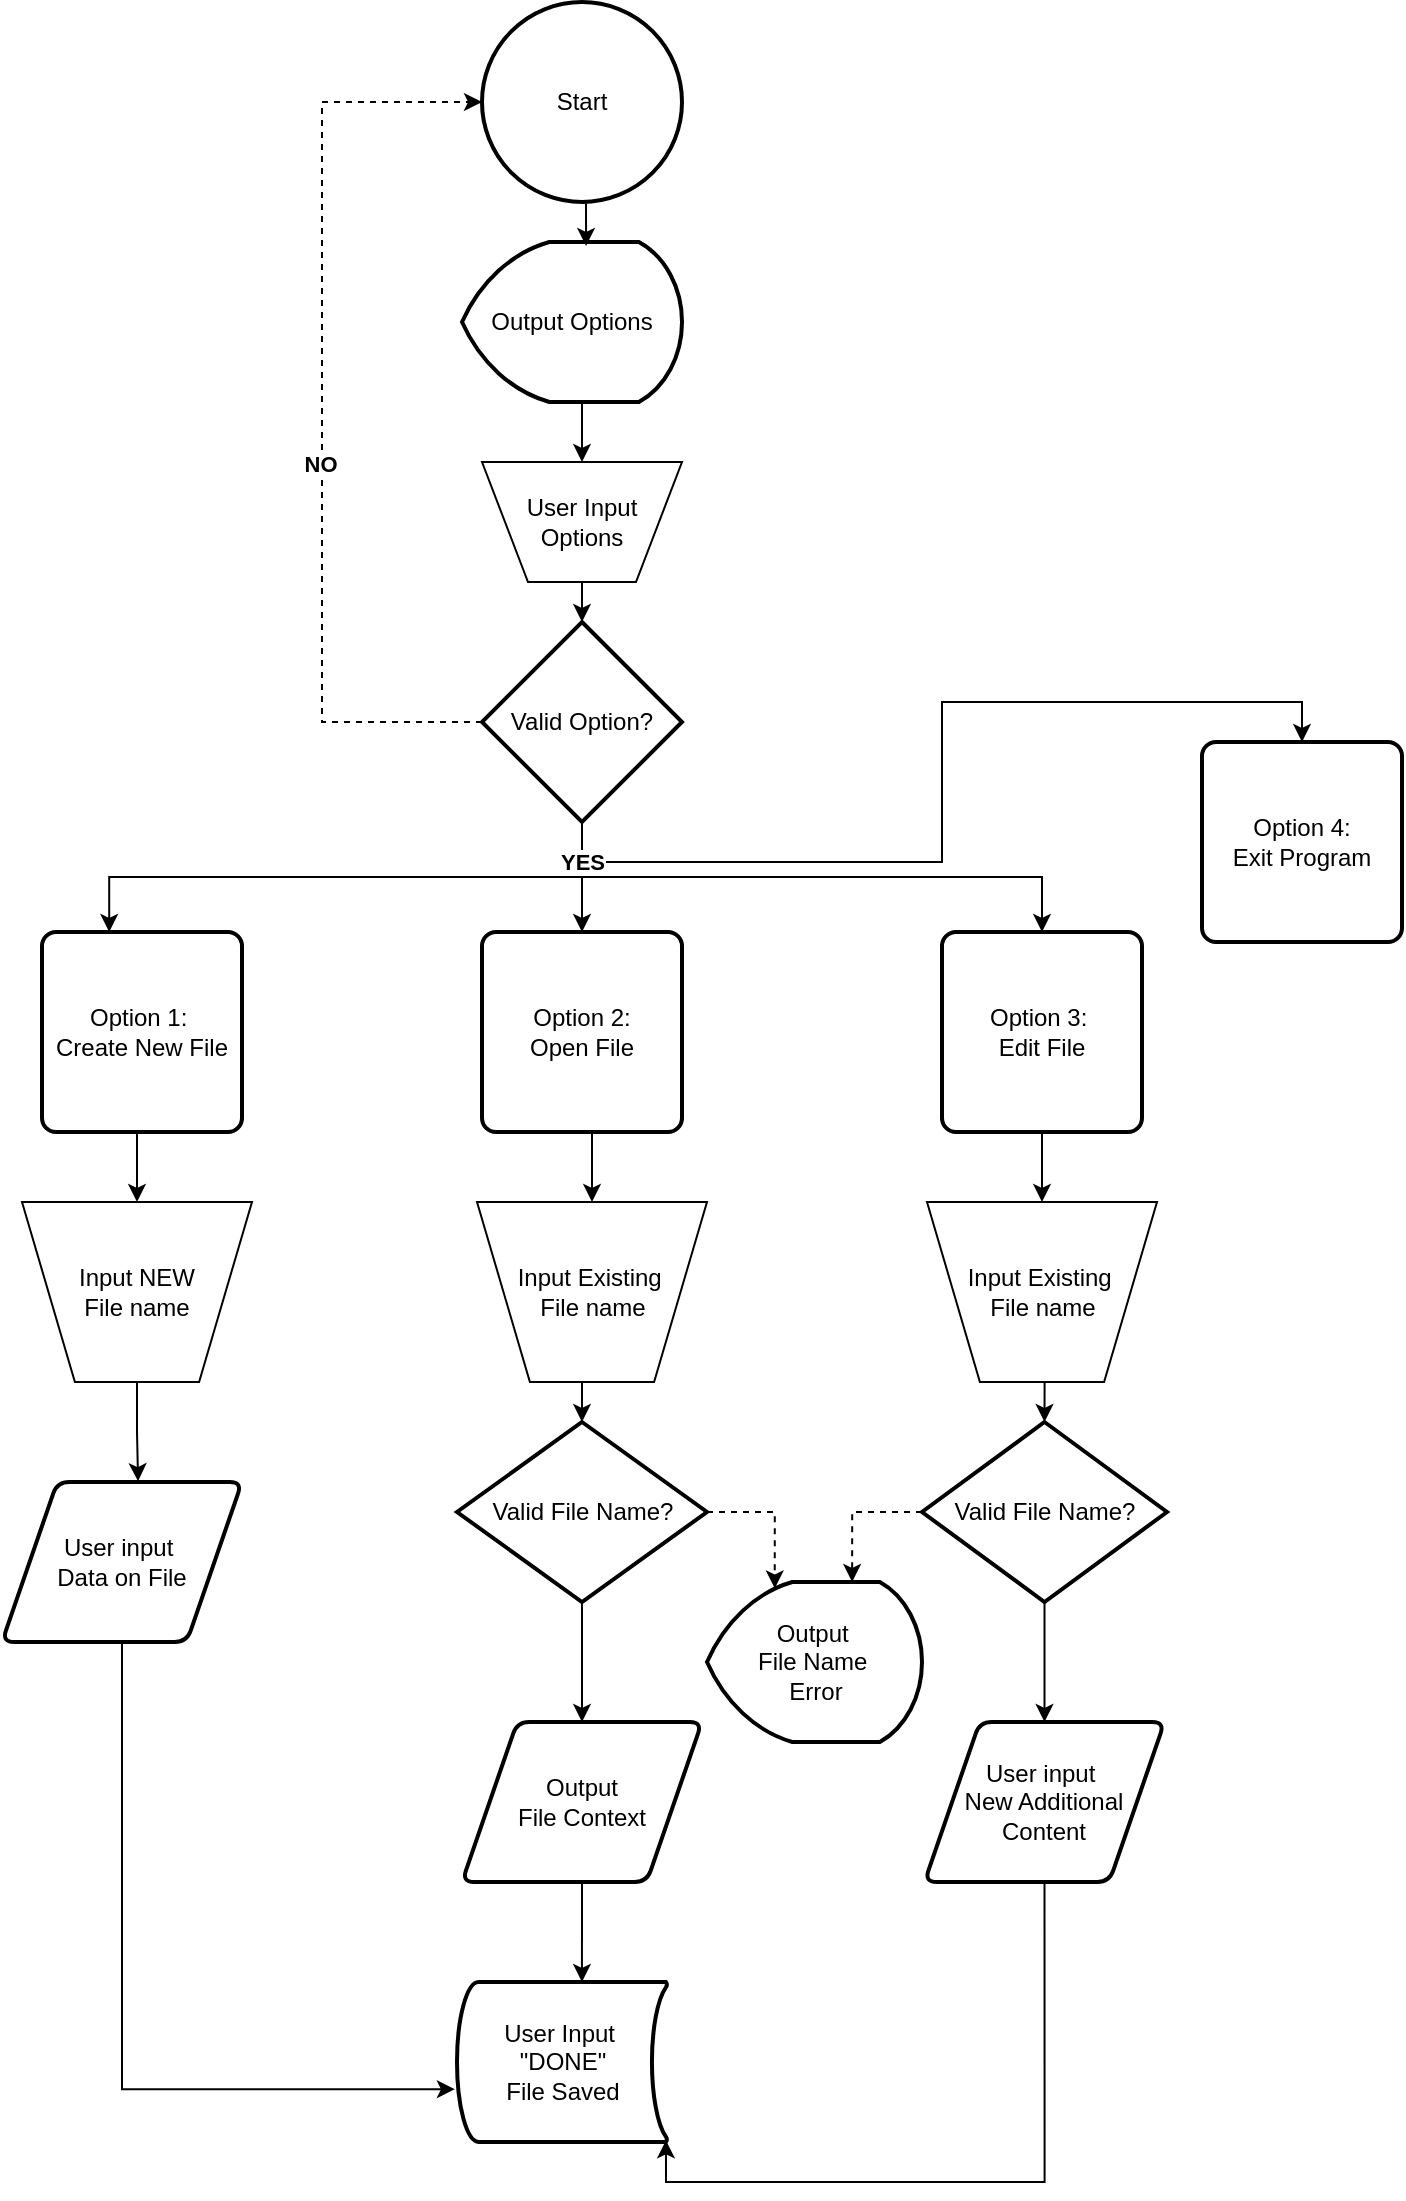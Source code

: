 <mxfile version="26.1.3">
  <diagram id="C5RBs43oDa-KdzZeNtuy" name="Page-1">
    <mxGraphModel dx="1042" dy="565" grid="1" gridSize="10" guides="1" tooltips="1" connect="1" arrows="1" fold="1" page="1" pageScale="1" pageWidth="827" pageHeight="1169" math="0" shadow="0">
      <root>
        <mxCell id="WIyWlLk6GJQsqaUBKTNV-0" />
        <mxCell id="WIyWlLk6GJQsqaUBKTNV-1" parent="WIyWlLk6GJQsqaUBKTNV-0" />
        <mxCell id="DCcVDFWdEJBWvEa12kOU-0" value="Start" style="strokeWidth=2;html=1;shape=mxgraph.flowchart.start_2;whiteSpace=wrap;" vertex="1" parent="WIyWlLk6GJQsqaUBKTNV-1">
          <mxGeometry x="350" y="20" width="100" height="100" as="geometry" />
        </mxCell>
        <mxCell id="DCcVDFWdEJBWvEa12kOU-16" style="edgeStyle=orthogonalEdgeStyle;rounded=0;orthogonalLoop=1;jettySize=auto;html=1;exitX=0.5;exitY=1;exitDx=0;exitDy=0;exitPerimeter=0;entryX=0.5;entryY=0;entryDx=0;entryDy=0;" edge="1" parent="WIyWlLk6GJQsqaUBKTNV-1" source="DCcVDFWdEJBWvEa12kOU-1" target="DCcVDFWdEJBWvEa12kOU-2">
          <mxGeometry relative="1" as="geometry" />
        </mxCell>
        <mxCell id="DCcVDFWdEJBWvEa12kOU-1" value="Output Options" style="strokeWidth=2;html=1;shape=mxgraph.flowchart.display;whiteSpace=wrap;" vertex="1" parent="WIyWlLk6GJQsqaUBKTNV-1">
          <mxGeometry x="340" y="140" width="110" height="80" as="geometry" />
        </mxCell>
        <mxCell id="DCcVDFWdEJBWvEa12kOU-2" value="User Input Options" style="verticalLabelPosition=middle;verticalAlign=middle;html=1;shape=trapezoid;perimeter=trapezoidPerimeter;whiteSpace=wrap;size=0.23;arcSize=10;flipV=1;labelPosition=center;align=center;" vertex="1" parent="WIyWlLk6GJQsqaUBKTNV-1">
          <mxGeometry x="350" y="250" width="100" height="60" as="geometry" />
        </mxCell>
        <mxCell id="DCcVDFWdEJBWvEa12kOU-12" style="edgeStyle=orthogonalEdgeStyle;rounded=0;orthogonalLoop=1;jettySize=auto;html=1;exitX=0.5;exitY=1;exitDx=0;exitDy=0;exitPerimeter=0;entryX=0.5;entryY=0;entryDx=0;entryDy=0;" edge="1" parent="WIyWlLk6GJQsqaUBKTNV-1" source="DCcVDFWdEJBWvEa12kOU-3" target="DCcVDFWdEJBWvEa12kOU-7">
          <mxGeometry relative="1" as="geometry" />
        </mxCell>
        <mxCell id="DCcVDFWdEJBWvEa12kOU-13" style="edgeStyle=orthogonalEdgeStyle;rounded=0;orthogonalLoop=1;jettySize=auto;html=1;exitX=0.5;exitY=1;exitDx=0;exitDy=0;exitPerimeter=0;entryX=0.5;entryY=0;entryDx=0;entryDy=0;" edge="1" parent="WIyWlLk6GJQsqaUBKTNV-1" source="DCcVDFWdEJBWvEa12kOU-3" target="DCcVDFWdEJBWvEa12kOU-8">
          <mxGeometry relative="1" as="geometry" />
        </mxCell>
        <mxCell id="DCcVDFWdEJBWvEa12kOU-32" style="edgeStyle=orthogonalEdgeStyle;rounded=0;orthogonalLoop=1;jettySize=auto;html=1;exitX=0.5;exitY=1;exitDx=0;exitDy=0;exitPerimeter=0;entryX=0.5;entryY=0;entryDx=0;entryDy=0;" edge="1" parent="WIyWlLk6GJQsqaUBKTNV-1" source="DCcVDFWdEJBWvEa12kOU-3" target="DCcVDFWdEJBWvEa12kOU-31">
          <mxGeometry relative="1" as="geometry" />
        </mxCell>
        <mxCell id="DCcVDFWdEJBWvEa12kOU-3" value="Valid Option?" style="strokeWidth=2;html=1;shape=mxgraph.flowchart.decision;whiteSpace=wrap;" vertex="1" parent="WIyWlLk6GJQsqaUBKTNV-1">
          <mxGeometry x="350" y="330" width="100" height="100" as="geometry" />
        </mxCell>
        <mxCell id="DCcVDFWdEJBWvEa12kOU-4" style="edgeStyle=orthogonalEdgeStyle;rounded=0;orthogonalLoop=1;jettySize=auto;html=1;exitX=0;exitY=0.5;exitDx=0;exitDy=0;exitPerimeter=0;entryX=0;entryY=0.5;entryDx=0;entryDy=0;entryPerimeter=0;dashed=1;" edge="1" parent="WIyWlLk6GJQsqaUBKTNV-1" source="DCcVDFWdEJBWvEa12kOU-3" target="DCcVDFWdEJBWvEa12kOU-0">
          <mxGeometry relative="1" as="geometry">
            <Array as="points">
              <mxPoint x="270" y="380" />
              <mxPoint x="270" y="70" />
            </Array>
          </mxGeometry>
        </mxCell>
        <mxCell id="DCcVDFWdEJBWvEa12kOU-5" value="NO" style="edgeLabel;html=1;align=center;verticalAlign=middle;resizable=0;points=[];fontStyle=1" vertex="1" connectable="0" parent="DCcVDFWdEJBWvEa12kOU-4">
          <mxGeometry x="0.16" y="1" relative="1" as="geometry">
            <mxPoint y="63" as="offset" />
          </mxGeometry>
        </mxCell>
        <mxCell id="DCcVDFWdEJBWvEa12kOU-33" style="edgeStyle=orthogonalEdgeStyle;rounded=0;orthogonalLoop=1;jettySize=auto;html=1;exitX=0.5;exitY=1;exitDx=0;exitDy=0;entryX=0.5;entryY=0;entryDx=0;entryDy=0;" edge="1" parent="WIyWlLk6GJQsqaUBKTNV-1" source="DCcVDFWdEJBWvEa12kOU-6" target="DCcVDFWdEJBWvEa12kOU-21">
          <mxGeometry relative="1" as="geometry" />
        </mxCell>
        <mxCell id="DCcVDFWdEJBWvEa12kOU-6" value="Option 1:&amp;nbsp;&lt;div&gt;Create New File&lt;/div&gt;" style="rounded=1;whiteSpace=wrap;html=1;absoluteArcSize=1;arcSize=14;strokeWidth=2;" vertex="1" parent="WIyWlLk6GJQsqaUBKTNV-1">
          <mxGeometry x="130" y="485" width="100" height="100" as="geometry" />
        </mxCell>
        <mxCell id="DCcVDFWdEJBWvEa12kOU-34" style="edgeStyle=orthogonalEdgeStyle;rounded=0;orthogonalLoop=1;jettySize=auto;html=1;exitX=0.5;exitY=1;exitDx=0;exitDy=0;entryX=0.5;entryY=0;entryDx=0;entryDy=0;" edge="1" parent="WIyWlLk6GJQsqaUBKTNV-1" source="DCcVDFWdEJBWvEa12kOU-7" target="DCcVDFWdEJBWvEa12kOU-23">
          <mxGeometry relative="1" as="geometry" />
        </mxCell>
        <mxCell id="DCcVDFWdEJBWvEa12kOU-7" value="Option 2:&lt;div&gt;Open File&lt;/div&gt;" style="rounded=1;whiteSpace=wrap;html=1;absoluteArcSize=1;arcSize=14;strokeWidth=2;" vertex="1" parent="WIyWlLk6GJQsqaUBKTNV-1">
          <mxGeometry x="350" y="485" width="100" height="100" as="geometry" />
        </mxCell>
        <mxCell id="DCcVDFWdEJBWvEa12kOU-35" style="edgeStyle=orthogonalEdgeStyle;rounded=0;orthogonalLoop=1;jettySize=auto;html=1;exitX=0.5;exitY=1;exitDx=0;exitDy=0;entryX=0.5;entryY=0;entryDx=0;entryDy=0;" edge="1" parent="WIyWlLk6GJQsqaUBKTNV-1" source="DCcVDFWdEJBWvEa12kOU-8" target="DCcVDFWdEJBWvEa12kOU-27">
          <mxGeometry relative="1" as="geometry" />
        </mxCell>
        <mxCell id="DCcVDFWdEJBWvEa12kOU-8" value="Option 3:&amp;nbsp;&lt;div&gt;Edit File&lt;/div&gt;" style="rounded=1;whiteSpace=wrap;html=1;absoluteArcSize=1;arcSize=14;strokeWidth=2;" vertex="1" parent="WIyWlLk6GJQsqaUBKTNV-1">
          <mxGeometry x="580" y="485" width="100" height="100" as="geometry" />
        </mxCell>
        <mxCell id="DCcVDFWdEJBWvEa12kOU-10" style="edgeStyle=orthogonalEdgeStyle;rounded=0;orthogonalLoop=1;jettySize=auto;html=1;exitX=0.5;exitY=1;exitDx=0;exitDy=0;exitPerimeter=0;entryX=0.336;entryY=0;entryDx=0;entryDy=0;entryPerimeter=0;" edge="1" parent="WIyWlLk6GJQsqaUBKTNV-1" source="DCcVDFWdEJBWvEa12kOU-3" target="DCcVDFWdEJBWvEa12kOU-6">
          <mxGeometry relative="1" as="geometry" />
        </mxCell>
        <mxCell id="DCcVDFWdEJBWvEa12kOU-14" value="YES" style="edgeLabel;html=1;align=center;verticalAlign=middle;resizable=0;points=[];fontStyle=1" vertex="1" connectable="0" parent="DCcVDFWdEJBWvEa12kOU-10">
          <mxGeometry x="-0.869" y="3" relative="1" as="geometry">
            <mxPoint x="-3" y="1" as="offset" />
          </mxGeometry>
        </mxCell>
        <mxCell id="DCcVDFWdEJBWvEa12kOU-15" style="edgeStyle=orthogonalEdgeStyle;rounded=0;orthogonalLoop=1;jettySize=auto;html=1;exitX=0.5;exitY=1;exitDx=0;exitDy=0;exitPerimeter=0;entryX=0.564;entryY=0.025;entryDx=0;entryDy=0;entryPerimeter=0;" edge="1" parent="WIyWlLk6GJQsqaUBKTNV-1" source="DCcVDFWdEJBWvEa12kOU-0" target="DCcVDFWdEJBWvEa12kOU-1">
          <mxGeometry relative="1" as="geometry" />
        </mxCell>
        <mxCell id="DCcVDFWdEJBWvEa12kOU-17" style="edgeStyle=orthogonalEdgeStyle;rounded=0;orthogonalLoop=1;jettySize=auto;html=1;exitX=0.5;exitY=1;exitDx=0;exitDy=0;entryX=0.5;entryY=0;entryDx=0;entryDy=0;entryPerimeter=0;" edge="1" parent="WIyWlLk6GJQsqaUBKTNV-1" source="DCcVDFWdEJBWvEa12kOU-2" target="DCcVDFWdEJBWvEa12kOU-3">
          <mxGeometry relative="1" as="geometry" />
        </mxCell>
        <mxCell id="DCcVDFWdEJBWvEa12kOU-19" value="User input&amp;nbsp;&lt;div&gt;Data on File&lt;/div&gt;" style="shape=parallelogram;html=1;strokeWidth=2;perimeter=parallelogramPerimeter;whiteSpace=wrap;rounded=1;arcSize=12;size=0.23;" vertex="1" parent="WIyWlLk6GJQsqaUBKTNV-1">
          <mxGeometry x="110" y="760" width="120" height="80" as="geometry" />
        </mxCell>
        <mxCell id="DCcVDFWdEJBWvEa12kOU-21" value="Input NEW&lt;div&gt;File name&lt;/div&gt;" style="verticalLabelPosition=middle;verticalAlign=middle;html=1;shape=trapezoid;perimeter=trapezoidPerimeter;whiteSpace=wrap;size=0.23;arcSize=10;flipV=1;labelPosition=center;align=center;" vertex="1" parent="WIyWlLk6GJQsqaUBKTNV-1">
          <mxGeometry x="120" y="620" width="115" height="90" as="geometry" />
        </mxCell>
        <mxCell id="DCcVDFWdEJBWvEa12kOU-23" value="Input Existing&amp;nbsp;&lt;div&gt;File name&lt;/div&gt;" style="verticalLabelPosition=middle;verticalAlign=middle;html=1;shape=trapezoid;perimeter=trapezoidPerimeter;whiteSpace=wrap;size=0.23;arcSize=10;flipV=1;labelPosition=center;align=center;" vertex="1" parent="WIyWlLk6GJQsqaUBKTNV-1">
          <mxGeometry x="347.5" y="620" width="115" height="90" as="geometry" />
        </mxCell>
        <mxCell id="DCcVDFWdEJBWvEa12kOU-24" value="&lt;div&gt;Output&lt;/div&gt;&lt;div&gt;File Context&lt;/div&gt;" style="shape=parallelogram;html=1;strokeWidth=2;perimeter=parallelogramPerimeter;whiteSpace=wrap;rounded=1;arcSize=12;size=0.23;" vertex="1" parent="WIyWlLk6GJQsqaUBKTNV-1">
          <mxGeometry x="340" y="880" width="120" height="80" as="geometry" />
        </mxCell>
        <mxCell id="DCcVDFWdEJBWvEa12kOU-26" value="User Input&amp;nbsp;&lt;div&gt;&lt;span style=&quot;background-color: transparent; color: light-dark(rgb(0, 0, 0), rgb(255, 255, 255));&quot;&gt;&quot;DONE&quot;&lt;/span&gt;&lt;div&gt;File Saved&lt;/div&gt;&lt;/div&gt;" style="strokeWidth=2;html=1;shape=mxgraph.flowchart.stored_data;whiteSpace=wrap;" vertex="1" parent="WIyWlLk6GJQsqaUBKTNV-1">
          <mxGeometry x="337.5" y="1010" width="105" height="80" as="geometry" />
        </mxCell>
        <mxCell id="DCcVDFWdEJBWvEa12kOU-27" value="Input Existing&amp;nbsp;&lt;div&gt;File name&lt;/div&gt;" style="verticalLabelPosition=middle;verticalAlign=middle;html=1;shape=trapezoid;perimeter=trapezoidPerimeter;whiteSpace=wrap;size=0.23;arcSize=10;flipV=1;labelPosition=center;align=center;" vertex="1" parent="WIyWlLk6GJQsqaUBKTNV-1">
          <mxGeometry x="572.5" y="620" width="115" height="90" as="geometry" />
        </mxCell>
        <mxCell id="DCcVDFWdEJBWvEa12kOU-28" value="&lt;div&gt;&lt;span style=&quot;background-color: transparent; color: light-dark(rgb(0, 0, 0), rgb(255, 255, 255));&quot;&gt;User input&amp;nbsp;&lt;/span&gt;&lt;/div&gt;&lt;div&gt;&lt;span style=&quot;background-color: transparent; color: light-dark(rgb(0, 0, 0), rgb(255, 255, 255));&quot;&gt;New Additional Content&lt;/span&gt;&lt;/div&gt;" style="shape=parallelogram;html=1;strokeWidth=2;perimeter=parallelogramPerimeter;whiteSpace=wrap;rounded=1;arcSize=12;size=0.23;" vertex="1" parent="WIyWlLk6GJQsqaUBKTNV-1">
          <mxGeometry x="571.25" y="880" width="120" height="80" as="geometry" />
        </mxCell>
        <mxCell id="DCcVDFWdEJBWvEa12kOU-31" value="Option 4:&lt;div&gt;Exit Program&lt;/div&gt;" style="rounded=1;whiteSpace=wrap;html=1;absoluteArcSize=1;arcSize=14;strokeWidth=2;" vertex="1" parent="WIyWlLk6GJQsqaUBKTNV-1">
          <mxGeometry x="710" y="390" width="100" height="100" as="geometry" />
        </mxCell>
        <mxCell id="DCcVDFWdEJBWvEa12kOU-58" style="edgeStyle=orthogonalEdgeStyle;rounded=0;orthogonalLoop=1;jettySize=auto;html=1;exitX=0.5;exitY=1;exitDx=0;exitDy=0;exitPerimeter=0;entryX=0.5;entryY=0;entryDx=0;entryDy=0;" edge="1" parent="WIyWlLk6GJQsqaUBKTNV-1" source="DCcVDFWdEJBWvEa12kOU-43" target="DCcVDFWdEJBWvEa12kOU-24">
          <mxGeometry relative="1" as="geometry">
            <mxPoint x="400" y="870" as="targetPoint" />
          </mxGeometry>
        </mxCell>
        <mxCell id="DCcVDFWdEJBWvEa12kOU-43" value="Valid File Name?" style="strokeWidth=2;html=1;shape=mxgraph.flowchart.decision;whiteSpace=wrap;" vertex="1" parent="WIyWlLk6GJQsqaUBKTNV-1">
          <mxGeometry x="337.5" y="730" width="125" height="90" as="geometry" />
        </mxCell>
        <mxCell id="DCcVDFWdEJBWvEa12kOU-45" style="edgeStyle=orthogonalEdgeStyle;rounded=0;orthogonalLoop=1;jettySize=auto;html=1;exitX=0.5;exitY=1;exitDx=0;exitDy=0;entryX=0.5;entryY=0;entryDx=0;entryDy=0;entryPerimeter=0;" edge="1" parent="WIyWlLk6GJQsqaUBKTNV-1" source="DCcVDFWdEJBWvEa12kOU-23" target="DCcVDFWdEJBWvEa12kOU-43">
          <mxGeometry relative="1" as="geometry" />
        </mxCell>
        <mxCell id="DCcVDFWdEJBWvEa12kOU-60" style="edgeStyle=orthogonalEdgeStyle;rounded=0;orthogonalLoop=1;jettySize=auto;html=1;exitX=0.5;exitY=1;exitDx=0;exitDy=0;exitPerimeter=0;" edge="1" parent="WIyWlLk6GJQsqaUBKTNV-1" source="DCcVDFWdEJBWvEa12kOU-56" target="DCcVDFWdEJBWvEa12kOU-28">
          <mxGeometry relative="1" as="geometry" />
        </mxCell>
        <mxCell id="DCcVDFWdEJBWvEa12kOU-56" value="Valid File Name?" style="strokeWidth=2;html=1;shape=mxgraph.flowchart.decision;whiteSpace=wrap;" vertex="1" parent="WIyWlLk6GJQsqaUBKTNV-1">
          <mxGeometry x="570" y="730" width="122.5" height="90" as="geometry" />
        </mxCell>
        <mxCell id="DCcVDFWdEJBWvEa12kOU-65" value="Output&amp;nbsp;&lt;div&gt;File Name&amp;nbsp;&lt;/div&gt;&lt;div&gt;Error&lt;/div&gt;" style="strokeWidth=2;html=1;shape=mxgraph.flowchart.display;whiteSpace=wrap;" vertex="1" parent="WIyWlLk6GJQsqaUBKTNV-1">
          <mxGeometry x="462.5" y="810" width="107.5" height="80" as="geometry" />
        </mxCell>
        <mxCell id="DCcVDFWdEJBWvEa12kOU-68" style="edgeStyle=orthogonalEdgeStyle;rounded=0;orthogonalLoop=1;jettySize=auto;html=1;exitX=0.5;exitY=1;exitDx=0;exitDy=0;entryX=0.5;entryY=0;entryDx=0;entryDy=0;entryPerimeter=0;" edge="1" parent="WIyWlLk6GJQsqaUBKTNV-1" source="DCcVDFWdEJBWvEa12kOU-27" target="DCcVDFWdEJBWvEa12kOU-56">
          <mxGeometry relative="1" as="geometry" />
        </mxCell>
        <mxCell id="DCcVDFWdEJBWvEa12kOU-69" style="edgeStyle=orthogonalEdgeStyle;rounded=0;orthogonalLoop=1;jettySize=auto;html=1;exitX=1;exitY=0.5;exitDx=0;exitDy=0;exitPerimeter=0;entryX=0.315;entryY=0.04;entryDx=0;entryDy=0;entryPerimeter=0;dashed=1;" edge="1" parent="WIyWlLk6GJQsqaUBKTNV-1" source="DCcVDFWdEJBWvEa12kOU-43" target="DCcVDFWdEJBWvEa12kOU-65">
          <mxGeometry relative="1" as="geometry" />
        </mxCell>
        <mxCell id="DCcVDFWdEJBWvEa12kOU-70" style="edgeStyle=orthogonalEdgeStyle;rounded=0;orthogonalLoop=1;jettySize=auto;html=1;exitX=0;exitY=0.5;exitDx=0;exitDy=0;exitPerimeter=0;entryX=0.675;entryY=0;entryDx=0;entryDy=0;entryPerimeter=0;dashed=1;" edge="1" parent="WIyWlLk6GJQsqaUBKTNV-1" source="DCcVDFWdEJBWvEa12kOU-56" target="DCcVDFWdEJBWvEa12kOU-65">
          <mxGeometry relative="1" as="geometry" />
        </mxCell>
        <mxCell id="DCcVDFWdEJBWvEa12kOU-72" style="edgeStyle=orthogonalEdgeStyle;rounded=0;orthogonalLoop=1;jettySize=auto;html=1;exitX=0.5;exitY=1;exitDx=0;exitDy=0;entryX=0.567;entryY=-0.005;entryDx=0;entryDy=0;entryPerimeter=0;" edge="1" parent="WIyWlLk6GJQsqaUBKTNV-1" source="DCcVDFWdEJBWvEa12kOU-21" target="DCcVDFWdEJBWvEa12kOU-19">
          <mxGeometry relative="1" as="geometry" />
        </mxCell>
        <mxCell id="DCcVDFWdEJBWvEa12kOU-73" style="edgeStyle=orthogonalEdgeStyle;rounded=0;orthogonalLoop=1;jettySize=auto;html=1;exitX=0.5;exitY=1;exitDx=0;exitDy=0;entryX=-0.01;entryY=0.67;entryDx=0;entryDy=0;entryPerimeter=0;" edge="1" parent="WIyWlLk6GJQsqaUBKTNV-1" source="DCcVDFWdEJBWvEa12kOU-19" target="DCcVDFWdEJBWvEa12kOU-26">
          <mxGeometry relative="1" as="geometry" />
        </mxCell>
        <mxCell id="DCcVDFWdEJBWvEa12kOU-74" style="edgeStyle=orthogonalEdgeStyle;rounded=0;orthogonalLoop=1;jettySize=auto;html=1;exitX=0.5;exitY=1;exitDx=0;exitDy=0;entryX=0.595;entryY=0;entryDx=0;entryDy=0;entryPerimeter=0;" edge="1" parent="WIyWlLk6GJQsqaUBKTNV-1" source="DCcVDFWdEJBWvEa12kOU-24" target="DCcVDFWdEJBWvEa12kOU-26">
          <mxGeometry relative="1" as="geometry" />
        </mxCell>
        <mxCell id="DCcVDFWdEJBWvEa12kOU-75" style="edgeStyle=orthogonalEdgeStyle;rounded=0;orthogonalLoop=1;jettySize=auto;html=1;exitX=0.5;exitY=1;exitDx=0;exitDy=0;entryX=0.995;entryY=0.99;entryDx=0;entryDy=0;entryPerimeter=0;" edge="1" parent="WIyWlLk6GJQsqaUBKTNV-1" source="DCcVDFWdEJBWvEa12kOU-28" target="DCcVDFWdEJBWvEa12kOU-26">
          <mxGeometry relative="1" as="geometry" />
        </mxCell>
      </root>
    </mxGraphModel>
  </diagram>
</mxfile>
